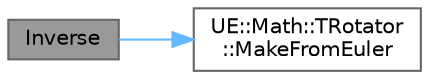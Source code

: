 digraph "Inverse"
{
 // INTERACTIVE_SVG=YES
 // LATEX_PDF_SIZE
  bgcolor="transparent";
  edge [fontname=Helvetica,fontsize=10,labelfontname=Helvetica,labelfontsize=10];
  node [fontname=Helvetica,fontsize=10,shape=box,height=0.2,width=0.4];
  rankdir="LR";
  Node1 [id="Node000001",label="Inverse",height=0.2,width=0.4,color="gray40", fillcolor="grey60", style="filled", fontcolor="black",tooltip="Inverts a transform from space A to space B so it transforms from space B to space A."];
  Node1 -> Node2 [id="edge1_Node000001_Node000002",color="steelblue1",style="solid",tooltip=" "];
  Node2 [id="Node000002",label="UE::Math::TRotator\l::MakeFromEuler",height=0.2,width=0.4,color="grey40", fillcolor="white", style="filled",URL="$d8/dd7/structUE_1_1Math_1_1TRotator.html#aff8e679aac6a46b597076bec7301d70e",tooltip="Convert a vector of floating-point Euler angles (in degrees) into a Rotator."];
}
